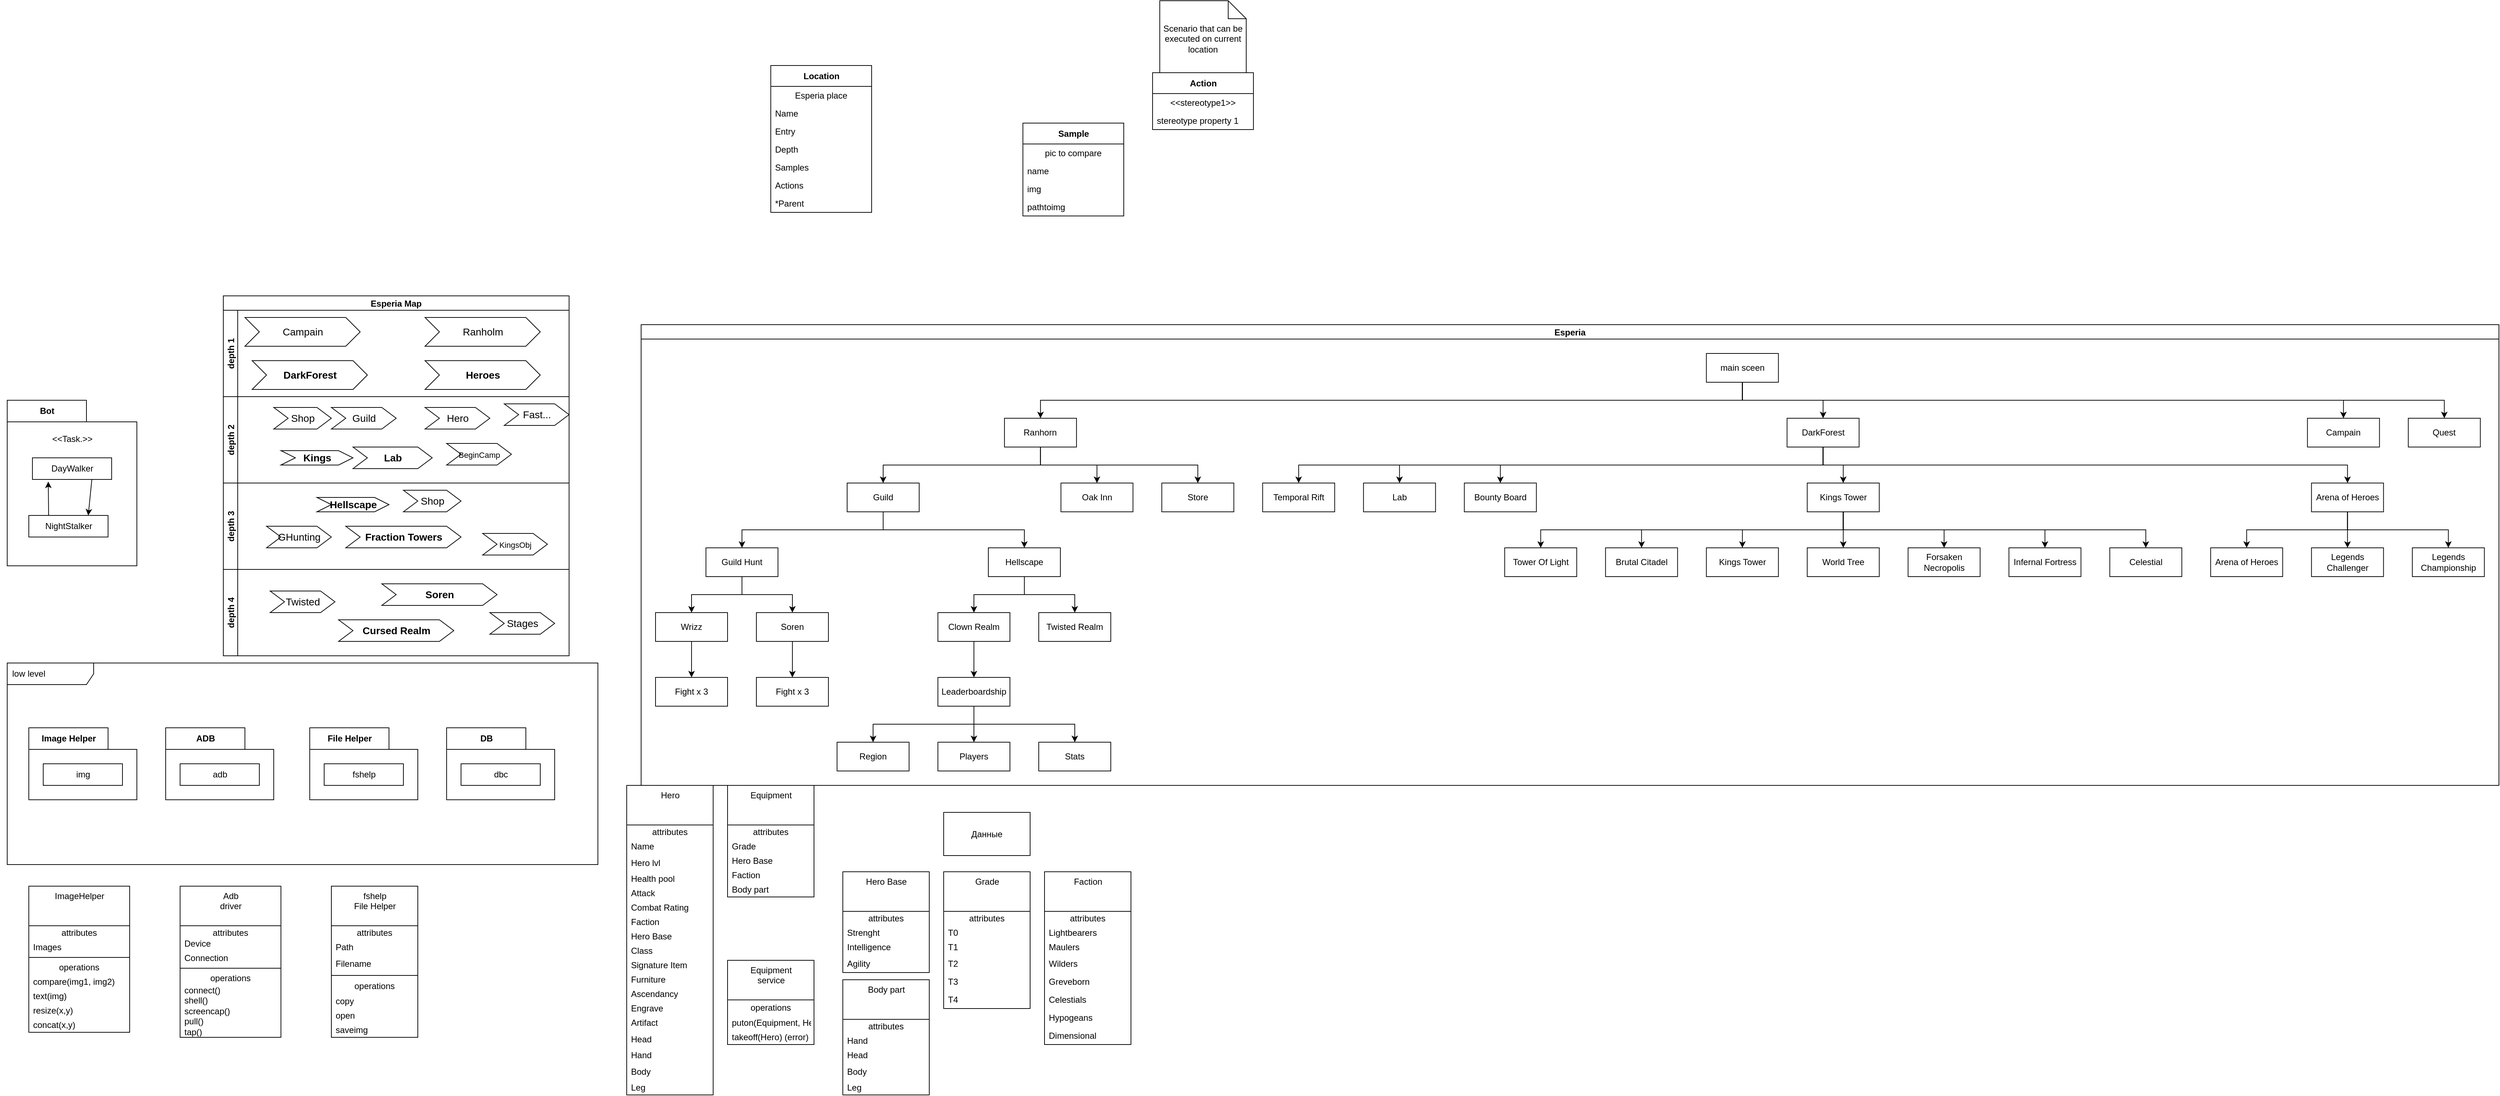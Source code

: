 <mxfile>
    <diagram id="A_OI09LelHX7HqbFtc8T" name="Page-1">
        <mxGraphModel dx="924" dy="1817" grid="1" gridSize="10" guides="1" tooltips="1" connect="1" arrows="1" fold="1" page="1" pageScale="1" pageWidth="850" pageHeight="1100" math="0" shadow="0">
            <root>
                <mxCell id="0"/>
                <mxCell id="1" parent="0"/>
                <mxCell id="19" value="Adb&lt;br&gt;driver" style="swimlane;fontStyle=0;align=center;verticalAlign=top;childLayout=stackLayout;horizontal=1;startSize=55;horizontalStack=0;resizeParent=1;resizeParentMax=0;resizeLast=0;collapsible=0;marginBottom=0;html=1;" parent="1" vertex="1">
                    <mxGeometry x="280" y="790" width="140" height="210" as="geometry"/>
                </mxCell>
                <mxCell id="20" value="attributes" style="text;html=1;strokeColor=none;fillColor=none;align=center;verticalAlign=middle;spacingLeft=4;spacingRight=4;overflow=hidden;rotatable=0;points=[[0,0.5],[1,0.5]];portConstraint=eastwest;" parent="19" vertex="1">
                    <mxGeometry y="55" width="140" height="15" as="geometry"/>
                </mxCell>
                <mxCell id="21" value="Device" style="text;html=1;strokeColor=none;fillColor=none;align=left;verticalAlign=middle;spacingLeft=4;spacingRight=4;overflow=hidden;rotatable=0;points=[[0,0.5],[1,0.5]];portConstraint=eastwest;" parent="19" vertex="1">
                    <mxGeometry y="70" width="140" height="20" as="geometry"/>
                </mxCell>
                <mxCell id="39" value="Connection" style="text;html=1;strokeColor=none;fillColor=none;align=left;verticalAlign=middle;spacingLeft=4;spacingRight=4;overflow=hidden;rotatable=0;points=[[0,0.5],[1,0.5]];portConstraint=eastwest;" parent="19" vertex="1">
                    <mxGeometry y="90" width="140" height="20" as="geometry"/>
                </mxCell>
                <mxCell id="24" value="" style="line;strokeWidth=1;fillColor=none;align=left;verticalAlign=middle;spacingTop=-1;spacingLeft=3;spacingRight=3;rotatable=0;labelPosition=right;points=[];portConstraint=eastwest;" parent="19" vertex="1">
                    <mxGeometry y="110" width="140" height="8" as="geometry"/>
                </mxCell>
                <mxCell id="25" value="operations" style="text;html=1;strokeColor=none;fillColor=none;align=center;verticalAlign=middle;spacingLeft=4;spacingRight=4;overflow=hidden;rotatable=0;points=[[0,0.5],[1,0.5]];portConstraint=eastwest;" parent="19" vertex="1">
                    <mxGeometry y="118" width="140" height="17" as="geometry"/>
                </mxCell>
                <mxCell id="26" value="connect()&lt;br&gt;shell()&lt;br&gt;screencap()&lt;br&gt;pull()&lt;br&gt;tap()" style="text;html=1;strokeColor=none;fillColor=none;align=left;verticalAlign=middle;spacingLeft=4;spacingRight=4;overflow=hidden;rotatable=0;points=[[0,0.5],[1,0.5]];portConstraint=eastwest;" parent="19" vertex="1">
                    <mxGeometry y="135" width="140" height="75" as="geometry"/>
                </mxCell>
                <mxCell id="28" value="ImageHelper" style="swimlane;fontStyle=0;align=center;verticalAlign=top;childLayout=stackLayout;horizontal=1;startSize=55;horizontalStack=0;resizeParent=1;resizeParentMax=0;resizeLast=0;collapsible=0;marginBottom=0;html=1;" parent="1" vertex="1">
                    <mxGeometry x="70" y="790" width="140" height="203" as="geometry"/>
                </mxCell>
                <mxCell id="29" value="attributes" style="text;html=1;strokeColor=none;fillColor=none;align=center;verticalAlign=middle;spacingLeft=4;spacingRight=4;overflow=hidden;rotatable=0;points=[[0,0.5],[1,0.5]];portConstraint=eastwest;" parent="28" vertex="1">
                    <mxGeometry y="55" width="140" height="20" as="geometry"/>
                </mxCell>
                <mxCell id="30" value="Images" style="text;html=1;strokeColor=none;fillColor=none;align=left;verticalAlign=middle;spacingLeft=4;spacingRight=4;overflow=hidden;rotatable=0;points=[[0,0.5],[1,0.5]];portConstraint=eastwest;" parent="28" vertex="1">
                    <mxGeometry y="75" width="140" height="20" as="geometry"/>
                </mxCell>
                <mxCell id="33" value="" style="line;strokeWidth=1;fillColor=none;align=left;verticalAlign=middle;spacingTop=-1;spacingLeft=3;spacingRight=3;rotatable=0;labelPosition=right;points=[];portConstraint=eastwest;" parent="28" vertex="1">
                    <mxGeometry y="95" width="140" height="8" as="geometry"/>
                </mxCell>
                <mxCell id="34" value="operations" style="text;html=1;strokeColor=none;fillColor=none;align=center;verticalAlign=middle;spacingLeft=4;spacingRight=4;overflow=hidden;rotatable=0;points=[[0,0.5],[1,0.5]];portConstraint=eastwest;" parent="28" vertex="1">
                    <mxGeometry y="103" width="140" height="20" as="geometry"/>
                </mxCell>
                <mxCell id="35" value="compare(img1, img2)" style="text;html=1;strokeColor=none;fillColor=none;align=left;verticalAlign=middle;spacingLeft=4;spacingRight=4;overflow=hidden;rotatable=0;points=[[0,0.5],[1,0.5]];portConstraint=eastwest;" parent="28" vertex="1">
                    <mxGeometry y="123" width="140" height="20" as="geometry"/>
                </mxCell>
                <mxCell id="36" value="text(img)" style="text;html=1;strokeColor=none;fillColor=none;align=left;verticalAlign=middle;spacingLeft=4;spacingRight=4;overflow=hidden;rotatable=0;points=[[0,0.5],[1,0.5]];portConstraint=eastwest;" parent="28" vertex="1">
                    <mxGeometry y="143" width="140" height="20" as="geometry"/>
                </mxCell>
                <mxCell id="37" value="resize(x,y)" style="text;html=1;strokeColor=none;fillColor=none;align=left;verticalAlign=middle;spacingLeft=4;spacingRight=4;overflow=hidden;rotatable=0;points=[[0,0.5],[1,0.5]];portConstraint=eastwest;" parent="28" vertex="1">
                    <mxGeometry y="163" width="140" height="20" as="geometry"/>
                </mxCell>
                <mxCell id="38" value="concat(x,y)" style="text;html=1;strokeColor=none;fillColor=none;align=left;verticalAlign=middle;spacingLeft=4;spacingRight=4;overflow=hidden;rotatable=0;points=[[0,0.5],[1,0.5]];portConstraint=eastwest;" parent="28" vertex="1">
                    <mxGeometry y="183" width="140" height="20" as="geometry"/>
                </mxCell>
                <mxCell id="41" value="fshelp&lt;br&gt;File Helper" style="swimlane;fontStyle=0;align=center;verticalAlign=top;childLayout=stackLayout;horizontal=1;startSize=55;horizontalStack=0;resizeParent=1;resizeParentMax=0;resizeLast=0;collapsible=0;marginBottom=0;html=1;" parent="1" vertex="1">
                    <mxGeometry x="490" y="790" width="120" height="210" as="geometry"/>
                </mxCell>
                <mxCell id="42" value="attributes" style="text;html=1;strokeColor=none;fillColor=none;align=center;verticalAlign=middle;spacingLeft=4;spacingRight=4;overflow=hidden;rotatable=0;points=[[0,0.5],[1,0.5]];portConstraint=eastwest;" parent="41" vertex="1">
                    <mxGeometry y="55" width="120" height="20" as="geometry"/>
                </mxCell>
                <mxCell id="43" value="Path" style="text;html=1;strokeColor=none;fillColor=none;align=left;verticalAlign=middle;spacingLeft=4;spacingRight=4;overflow=hidden;rotatable=0;points=[[0,0.5],[1,0.5]];portConstraint=eastwest;" parent="41" vertex="1">
                    <mxGeometry y="75" width="120" height="20" as="geometry"/>
                </mxCell>
                <mxCell id="52" value="Filename" style="text;html=1;strokeColor=none;fillColor=none;align=left;verticalAlign=middle;spacingLeft=4;spacingRight=4;overflow=hidden;rotatable=0;points=[[0,0.5],[1,0.5]];portConstraint=eastwest;" parent="41" vertex="1">
                    <mxGeometry y="95" width="120" height="25" as="geometry"/>
                </mxCell>
                <mxCell id="46" value="" style="line;strokeWidth=1;fillColor=none;align=left;verticalAlign=middle;spacingTop=-1;spacingLeft=3;spacingRight=3;rotatable=0;labelPosition=right;points=[];portConstraint=eastwest;" parent="41" vertex="1">
                    <mxGeometry y="120" width="120" height="8" as="geometry"/>
                </mxCell>
                <mxCell id="47" value="operations" style="text;html=1;strokeColor=none;fillColor=none;align=center;verticalAlign=middle;spacingLeft=4;spacingRight=4;overflow=hidden;rotatable=0;points=[[0,0.5],[1,0.5]];portConstraint=eastwest;" parent="41" vertex="1">
                    <mxGeometry y="128" width="120" height="22" as="geometry"/>
                </mxCell>
                <mxCell id="48" value="copy" style="text;html=1;strokeColor=none;fillColor=none;align=left;verticalAlign=middle;spacingLeft=4;spacingRight=4;overflow=hidden;rotatable=0;points=[[0,0.5],[1,0.5]];portConstraint=eastwest;" parent="41" vertex="1">
                    <mxGeometry y="150" width="120" height="20" as="geometry"/>
                </mxCell>
                <mxCell id="49" value="open" style="text;html=1;strokeColor=none;fillColor=none;align=left;verticalAlign=middle;spacingLeft=4;spacingRight=4;overflow=hidden;rotatable=0;points=[[0,0.5],[1,0.5]];portConstraint=eastwest;" parent="41" vertex="1">
                    <mxGeometry y="170" width="120" height="20" as="geometry"/>
                </mxCell>
                <mxCell id="51" value="saveimg" style="text;html=1;strokeColor=none;fillColor=none;align=left;verticalAlign=middle;spacingLeft=4;spacingRight=4;overflow=hidden;rotatable=0;points=[[0,0.5],[1,0.5]];portConstraint=eastwest;" parent="41" vertex="1">
                    <mxGeometry y="190" width="120" height="20" as="geometry"/>
                </mxCell>
                <mxCell id="76" value="" style="group" parent="1" vertex="1" connectable="0">
                    <mxGeometry x="40" y="480" width="820" height="280" as="geometry"/>
                </mxCell>
                <mxCell id="71" value="low level" style="shape=umlFrame;whiteSpace=wrap;html=1;width=120;height=30;boundedLbl=1;verticalAlign=middle;align=left;spacingLeft=5;" parent="76" vertex="1">
                    <mxGeometry width="820" height="280" as="geometry"/>
                </mxCell>
                <mxCell id="57" value="Image Helper" style="shape=folder;fontStyle=1;tabWidth=110;tabHeight=30;tabPosition=left;html=1;boundedLbl=1;labelInHeader=1;container=1;collapsible=0;recursiveResize=0;" parent="76" vertex="1">
                    <mxGeometry x="30" y="90" width="150" height="100" as="geometry"/>
                </mxCell>
                <mxCell id="58" value="img" style="html=1;" parent="57" vertex="1">
                    <mxGeometry width="110" height="30" relative="1" as="geometry">
                        <mxPoint x="20" y="50" as="offset"/>
                    </mxGeometry>
                </mxCell>
                <mxCell id="62" value="File Helper" style="shape=folder;fontStyle=1;tabWidth=110;tabHeight=30;tabPosition=left;html=1;boundedLbl=1;labelInHeader=1;container=1;collapsible=0;recursiveResize=0;" parent="76" vertex="1">
                    <mxGeometry x="420" y="90" width="150" height="100" as="geometry"/>
                </mxCell>
                <mxCell id="63" value="fshelp" style="html=1;" parent="62" vertex="1">
                    <mxGeometry width="110" height="30" relative="1" as="geometry">
                        <mxPoint x="20" y="50" as="offset"/>
                    </mxGeometry>
                </mxCell>
                <mxCell id="65" value="ADB" style="shape=folder;fontStyle=1;tabWidth=110;tabHeight=30;tabPosition=left;html=1;boundedLbl=1;labelInHeader=1;container=1;collapsible=0;recursiveResize=0;" parent="76" vertex="1">
                    <mxGeometry x="220" y="90" width="150" height="100" as="geometry"/>
                </mxCell>
                <mxCell id="66" value="adb" style="html=1;" parent="65" vertex="1">
                    <mxGeometry width="110" height="30" relative="1" as="geometry">
                        <mxPoint x="20" y="50" as="offset"/>
                    </mxGeometry>
                </mxCell>
                <mxCell id="69" value="DB" style="shape=folder;fontStyle=1;tabWidth=110;tabHeight=30;tabPosition=left;html=1;boundedLbl=1;labelInHeader=1;container=1;collapsible=0;recursiveResize=0;" parent="76" vertex="1">
                    <mxGeometry x="610" y="90" width="150" height="100" as="geometry"/>
                </mxCell>
                <mxCell id="70" value="dbc" style="html=1;" parent="69" vertex="1">
                    <mxGeometry width="110" height="30" relative="1" as="geometry">
                        <mxPoint x="20" y="50" as="offset"/>
                    </mxGeometry>
                </mxCell>
                <mxCell id="200" value="Bot" style="shape=folder;fontStyle=1;tabWidth=110;tabHeight=30;tabPosition=left;html=1;boundedLbl=1;labelInHeader=1;container=1;collapsible=0;recursiveResize=0;" parent="1" vertex="1">
                    <mxGeometry x="40" y="115" width="180" height="230" as="geometry"/>
                </mxCell>
                <mxCell id="240" style="edgeStyle=none;html=1;exitX=0.75;exitY=1;exitDx=0;exitDy=0;entryX=0.75;entryY=0;entryDx=0;entryDy=0;" parent="200" source="201" target="203" edge="1">
                    <mxGeometry relative="1" as="geometry"/>
                </mxCell>
                <mxCell id="201" value="DayWalker" style="html=1;" parent="200" vertex="1">
                    <mxGeometry width="110" height="30" relative="1" as="geometry">
                        <mxPoint x="35" y="80" as="offset"/>
                    </mxGeometry>
                </mxCell>
                <mxCell id="239" style="edgeStyle=none;html=1;exitX=0.25;exitY=0;exitDx=0;exitDy=0;entryX=0.2;entryY=1.1;entryDx=0;entryDy=0;entryPerimeter=0;" parent="200" source="203" target="201" edge="1">
                    <mxGeometry relative="1" as="geometry"/>
                </mxCell>
                <mxCell id="203" value="NightStalker" style="html=1;" parent="200" vertex="1">
                    <mxGeometry width="110" height="30" relative="1" as="geometry">
                        <mxPoint x="30" y="160" as="offset"/>
                    </mxGeometry>
                </mxCell>
                <mxCell id="237" value="&amp;lt;&amp;lt;Task.&amp;gt;&amp;gt;" style="text;html=1;align=center;" parent="200" vertex="1">
                    <mxGeometry x="-10" y="40" width="200" height="25" as="geometry"/>
                </mxCell>
                <object label="Esperia Map" id="241">
                    <mxCell style="swimlane;childLayout=stackLayout;resizeParent=1;resizeParentMax=0;horizontal=1;startSize=20;horizontalStack=0;" parent="1" vertex="1">
                        <mxGeometry x="340" y="-30" width="480" height="500" as="geometry"/>
                    </mxCell>
                </object>
                <object label="depth 1" placeholders="1" id="242">
                    <mxCell style="swimlane;startSize=20;horizontal=0;" parent="241" vertex="1">
                        <mxGeometry y="20" width="480" height="120" as="geometry"/>
                    </mxCell>
                </object>
                <mxCell id="250" value="&lt;font color=&quot;#000000&quot;&gt;Campain&lt;/font&gt;" style="html=1;shape=mxgraph.infographic.ribbonSimple;notch1=20;notch2=20;align=center;verticalAlign=middle;fontSize=14;fontStyle=0;fillColor=#FFFFFF;" parent="242" vertex="1">
                    <mxGeometry x="30" y="10" width="160" height="40" as="geometry"/>
                </mxCell>
                <mxCell id="251" value="&lt;font color=&quot;#000000&quot;&gt;Ranholm&lt;/font&gt;" style="html=1;shape=mxgraph.infographic.ribbonSimple;notch1=20;notch2=20;align=center;verticalAlign=middle;fontSize=14;fontStyle=0;fillColor=#FFFFFF;" parent="242" vertex="1">
                    <mxGeometry x="280" y="10" width="160" height="40" as="geometry"/>
                </mxCell>
                <mxCell id="255" value="&lt;font color=&quot;#000000&quot;&gt;DarkForest&lt;/font&gt;" style="html=1;shape=mxgraph.infographic.ribbonSimple;notch1=20;notch2=20;align=center;verticalAlign=middle;fontSize=14;fontStyle=1;fillColor=#FFFFFF;" parent="242" vertex="1">
                    <mxGeometry x="40" y="70" width="160" height="40" as="geometry"/>
                </mxCell>
                <mxCell id="256" value="&lt;font color=&quot;#000000&quot;&gt;Heroes&lt;/font&gt;" style="html=1;shape=mxgraph.infographic.ribbonSimple;notch1=20;notch2=20;align=center;verticalAlign=middle;fontSize=14;fontStyle=1;fillColor=#FFFFFF;" parent="242" vertex="1">
                    <mxGeometry x="280" y="70" width="160" height="40" as="geometry"/>
                </mxCell>
                <mxCell id="245" value="depth 2" style="swimlane;startSize=20;horizontal=0;" parent="241" vertex="1">
                    <mxGeometry y="140" width="480" height="120" as="geometry"/>
                </mxCell>
                <mxCell id="257" value="&lt;font color=&quot;#000000&quot;&gt;Shop&lt;/font&gt;" style="html=1;shape=mxgraph.infographic.ribbonSimple;notch1=20;notch2=20;align=center;verticalAlign=middle;fontSize=14;fontStyle=0;fillColor=#FFFFFF;" parent="245" vertex="1">
                    <mxGeometry x="70" y="15" width="80" height="30" as="geometry"/>
                </mxCell>
                <mxCell id="258" value="&lt;font color=&quot;#000000&quot;&gt;Kings&lt;/font&gt;" style="html=1;shape=mxgraph.infographic.ribbonSimple;notch1=20;notch2=20;align=center;verticalAlign=middle;fontSize=14;fontStyle=1;fillColor=#FFFFFF;" parent="245" vertex="1">
                    <mxGeometry x="80" y="75" width="100" height="20" as="geometry"/>
                </mxCell>
                <mxCell id="259" value="&lt;font color=&quot;#000000&quot;&gt;Lab&lt;/font&gt;" style="html=1;shape=mxgraph.infographic.ribbonSimple;notch1=20;notch2=20;align=center;verticalAlign=middle;fontSize=14;fontStyle=1;fillColor=#FFFFFF;" parent="245" vertex="1">
                    <mxGeometry x="180" y="70" width="110" height="30" as="geometry"/>
                </mxCell>
                <mxCell id="260" value="&lt;font color=&quot;#000000&quot;&gt;Guild&lt;/font&gt;" style="html=1;shape=mxgraph.infographic.ribbonSimple;notch1=20;notch2=20;align=center;verticalAlign=middle;fontSize=14;fontStyle=0;fillColor=#FFFFFF;" parent="245" vertex="1">
                    <mxGeometry x="150" y="15" width="90" height="30" as="geometry"/>
                </mxCell>
                <mxCell id="261" value="&lt;font color=&quot;#000000&quot;&gt;Hero&lt;/font&gt;" style="html=1;shape=mxgraph.infographic.ribbonSimple;notch1=20;notch2=20;align=center;verticalAlign=middle;fontSize=14;fontStyle=0;fillColor=#FFFFFF;" parent="245" vertex="1">
                    <mxGeometry x="280" y="15" width="90" height="30" as="geometry"/>
                </mxCell>
                <mxCell id="262" value="&lt;font color=&quot;#000000&quot; style=&quot;line-height: 0.9 ; font-size: 11px&quot;&gt;BeginCamp&lt;/font&gt;" style="html=1;shape=mxgraph.infographic.ribbonSimple;notch1=20;notch2=20;align=center;verticalAlign=middle;fontSize=14;fontStyle=0;fillColor=#FFFFFF;" parent="245" vertex="1">
                    <mxGeometry x="310" y="65" width="90" height="30" as="geometry"/>
                </mxCell>
                <mxCell id="263" value="&lt;font color=&quot;#000000&quot;&gt;Fast...&lt;/font&gt;" style="html=1;shape=mxgraph.infographic.ribbonSimple;notch1=20;notch2=20;align=center;verticalAlign=middle;fontSize=14;fontStyle=0;fillColor=#FFFFFF;" parent="245" vertex="1">
                    <mxGeometry x="390" y="10" width="90" height="30" as="geometry"/>
                </mxCell>
                <mxCell id="243" value="depth 3" style="swimlane;startSize=20;horizontal=0;" parent="241" vertex="1">
                    <mxGeometry y="260" width="480" height="120" as="geometry"/>
                </mxCell>
                <mxCell id="264" value="&lt;font color=&quot;#000000&quot;&gt;Shop&lt;/font&gt;" style="html=1;shape=mxgraph.infographic.ribbonSimple;notch1=20;notch2=20;align=center;verticalAlign=middle;fontSize=14;fontStyle=0;fillColor=#FFFFFF;" parent="243" vertex="1">
                    <mxGeometry x="250" y="10" width="80" height="30" as="geometry"/>
                </mxCell>
                <mxCell id="265" value="&lt;font color=&quot;#000000&quot;&gt;Hellscape&lt;/font&gt;" style="html=1;shape=mxgraph.infographic.ribbonSimple;notch1=20;notch2=20;align=center;verticalAlign=middle;fontSize=14;fontStyle=1;fillColor=#FFFFFF;" parent="243" vertex="1">
                    <mxGeometry x="130" y="20" width="100" height="20" as="geometry"/>
                </mxCell>
                <mxCell id="266" value="&lt;font color=&quot;#000000&quot;&gt;Fraction Towers&lt;/font&gt;" style="html=1;shape=mxgraph.infographic.ribbonSimple;notch1=20;notch2=20;align=center;verticalAlign=middle;fontSize=14;fontStyle=1;fillColor=#FFFFFF;" parent="243" vertex="1">
                    <mxGeometry x="170" y="60" width="160" height="30" as="geometry"/>
                </mxCell>
                <mxCell id="268" value="&lt;font color=&quot;#000000&quot;&gt;GHunting&lt;/font&gt;" style="html=1;shape=mxgraph.infographic.ribbonSimple;notch1=20;notch2=20;align=center;verticalAlign=middle;fontSize=14;fontStyle=0;fillColor=#FFFFFF;" parent="243" vertex="1">
                    <mxGeometry x="60" y="60" width="90" height="30" as="geometry"/>
                </mxCell>
                <mxCell id="269" value="&lt;font color=&quot;#000000&quot; style=&quot;line-height: 0.9 ; font-size: 11px&quot;&gt;KingsObj&lt;/font&gt;" style="html=1;shape=mxgraph.infographic.ribbonSimple;notch1=20;notch2=20;align=center;verticalAlign=middle;fontSize=14;fontStyle=0;fillColor=#FFFFFF;" parent="243" vertex="1">
                    <mxGeometry x="360" y="70" width="90" height="30" as="geometry"/>
                </mxCell>
                <mxCell id="244" value="depth 4" style="swimlane;startSize=20;horizontal=0;" parent="241" vertex="1">
                    <mxGeometry y="380" width="480" height="120" as="geometry"/>
                </mxCell>
                <mxCell id="267" value="&lt;font color=&quot;#000000&quot;&gt;Twisted&lt;/font&gt;" style="html=1;shape=mxgraph.infographic.ribbonSimple;notch1=20;notch2=20;align=center;verticalAlign=middle;fontSize=14;fontStyle=0;fillColor=#FFFFFF;" parent="244" vertex="1">
                    <mxGeometry x="65" y="30" width="90" height="30" as="geometry"/>
                </mxCell>
                <mxCell id="270" value="&lt;font color=&quot;#000000&quot;&gt;Cursed Realm&lt;/font&gt;" style="html=1;shape=mxgraph.infographic.ribbonSimple;notch1=20;notch2=20;align=center;verticalAlign=middle;fontSize=14;fontStyle=1;fillColor=#FFFFFF;" parent="244" vertex="1">
                    <mxGeometry x="160" y="70" width="160" height="30" as="geometry"/>
                </mxCell>
                <mxCell id="271" value="&lt;font color=&quot;#000000&quot;&gt;Soren&lt;/font&gt;" style="html=1;shape=mxgraph.infographic.ribbonSimple;notch1=20;notch2=20;align=center;verticalAlign=middle;fontSize=14;fontStyle=1;fillColor=#FFFFFF;" parent="244" vertex="1">
                    <mxGeometry x="220" y="20" width="160" height="30" as="geometry"/>
                </mxCell>
                <mxCell id="272" value="&lt;font color=&quot;#000000&quot;&gt;Stages&lt;/font&gt;" style="html=1;shape=mxgraph.infographic.ribbonSimple;notch1=20;notch2=20;align=center;verticalAlign=middle;fontSize=14;fontStyle=0;fillColor=#FFFFFF;" parent="244" vertex="1">
                    <mxGeometry x="370" y="60" width="90" height="30" as="geometry"/>
                </mxCell>
                <mxCell id="273" value="Esperia" style="swimlane;startSize=20;horizontal=1;childLayout=treeLayout;horizontalTree=0;resizable=0;containerType=tree;" parent="1" vertex="1">
                    <mxGeometry x="920" y="10" width="2579" height="640" as="geometry"/>
                </mxCell>
                <mxCell id="274" value="main sceen" style="whiteSpace=wrap;html=1;" parent="273" vertex="1">
                    <mxGeometry x="1478.8" y="40" width="100" height="40" as="geometry"/>
                </mxCell>
                <mxCell id="275" value="Ranhorn" style="whiteSpace=wrap;html=1;" parent="273" vertex="1">
                    <mxGeometry x="504.4" y="130" width="100" height="40" as="geometry"/>
                </mxCell>
                <mxCell id="276" value="" style="edgeStyle=elbowEdgeStyle;elbow=vertical;html=1;rounded=0;" parent="273" source="274" target="275" edge="1">
                    <mxGeometry relative="1" as="geometry"/>
                </mxCell>
                <mxCell id="277" value="DarkForest" style="whiteSpace=wrap;html=1;" parent="273" vertex="1">
                    <mxGeometry x="1590.8" y="130" width="100" height="40" as="geometry"/>
                </mxCell>
                <mxCell id="278" value="" style="edgeStyle=elbowEdgeStyle;elbow=vertical;html=1;rounded=0;" parent="273" source="274" target="277" edge="1">
                    <mxGeometry relative="1" as="geometry"/>
                </mxCell>
                <mxCell id="279" value="" style="edgeStyle=elbowEdgeStyle;elbow=vertical;html=1;rounded=0;" parent="273" source="275" target="280" edge="1">
                    <mxGeometry relative="1" as="geometry">
                        <mxPoint x="-16432.1" y="-320" as="sourcePoint"/>
                    </mxGeometry>
                </mxCell>
                <mxCell id="280" value="Guild" style="whiteSpace=wrap;html=1;" parent="273" vertex="1">
                    <mxGeometry x="286" y="220" width="100" height="40" as="geometry"/>
                </mxCell>
                <mxCell id="297" value="" style="edgeStyle=elbowEdgeStyle;elbow=vertical;html=1;rounded=0;" parent="273" source="274" target="298" edge="1">
                    <mxGeometry relative="1" as="geometry">
                        <mxPoint x="-16432.1" y="-320" as="sourcePoint"/>
                    </mxGeometry>
                </mxCell>
                <mxCell id="298" value="Campain" style="whiteSpace=wrap;html=1;" parent="273" vertex="1">
                    <mxGeometry x="2313.2" y="130" width="100" height="40" as="geometry"/>
                </mxCell>
                <mxCell id="299" value="" style="edgeStyle=elbowEdgeStyle;elbow=vertical;html=1;rounded=0;" parent="273" source="275" target="300" edge="1">
                    <mxGeometry relative="1" as="geometry">
                        <mxPoint x="-16432.1" y="-230" as="sourcePoint"/>
                    </mxGeometry>
                </mxCell>
                <mxCell id="300" value="Oak Inn" style="whiteSpace=wrap;html=1;" parent="273" vertex="1">
                    <mxGeometry x="582.8" y="220" width="100" height="40" as="geometry"/>
                </mxCell>
                <mxCell id="303" value="" style="edgeStyle=elbowEdgeStyle;elbow=vertical;html=1;rounded=0;" parent="273" source="277" target="304" edge="1">
                    <mxGeometry relative="1" as="geometry">
                        <mxPoint x="-15968.1" y="-590" as="sourcePoint"/>
                    </mxGeometry>
                </mxCell>
                <mxCell id="304" value="Temporal Rift&lt;br&gt;" style="whiteSpace=wrap;html=1;" parent="273" vertex="1">
                    <mxGeometry x="862.8" y="220" width="100" height="40" as="geometry"/>
                </mxCell>
                <mxCell id="305" value="" style="edgeStyle=elbowEdgeStyle;elbow=vertical;html=1;rounded=0;" parent="273" source="277" target="306" edge="1">
                    <mxGeometry relative="1" as="geometry">
                        <mxPoint x="-15898.1" y="-500" as="sourcePoint"/>
                    </mxGeometry>
                </mxCell>
                <mxCell id="306" value="Lab" style="whiteSpace=wrap;html=1;" parent="273" vertex="1">
                    <mxGeometry x="1002.8" y="220" width="100" height="40" as="geometry"/>
                </mxCell>
                <mxCell id="307" value="" style="edgeStyle=elbowEdgeStyle;elbow=vertical;html=1;rounded=0;" parent="273" source="277" target="308" edge="1">
                    <mxGeometry relative="1" as="geometry">
                        <mxPoint x="-15439.1" y="-470" as="sourcePoint"/>
                    </mxGeometry>
                </mxCell>
                <mxCell id="308" value="Bounty Board" style="whiteSpace=wrap;html=1;" parent="273" vertex="1">
                    <mxGeometry x="1142.8" y="220" width="100" height="40" as="geometry"/>
                </mxCell>
                <mxCell id="309" value="" style="edgeStyle=elbowEdgeStyle;elbow=vertical;html=1;rounded=0;" parent="273" source="277" target="310" edge="1">
                    <mxGeometry relative="1" as="geometry">
                        <mxPoint x="-14956.1" y="-470" as="sourcePoint"/>
                    </mxGeometry>
                </mxCell>
                <mxCell id="310" value="Kings Tower" style="whiteSpace=wrap;html=1;" parent="273" vertex="1">
                    <mxGeometry x="1618.8" y="220" width="100" height="40" as="geometry"/>
                </mxCell>
                <mxCell id="311" value="" style="edgeStyle=elbowEdgeStyle;elbow=vertical;html=1;rounded=0;" parent="273" source="280" target="312" edge="1">
                    <mxGeometry relative="1" as="geometry">
                        <mxPoint x="-15439.1" y="-470" as="sourcePoint"/>
                    </mxGeometry>
                </mxCell>
                <mxCell id="312" value="Guild Hunt" style="whiteSpace=wrap;html=1;" parent="273" vertex="1">
                    <mxGeometry x="90" y="310" width="100" height="40" as="geometry"/>
                </mxCell>
                <mxCell id="313" value="" style="edgeStyle=elbowEdgeStyle;elbow=vertical;html=1;rounded=0;" parent="273" source="280" target="314" edge="1">
                    <mxGeometry relative="1" as="geometry">
                        <mxPoint x="-15579.1" y="-380" as="sourcePoint"/>
                    </mxGeometry>
                </mxCell>
                <mxCell id="314" value="Hellscape" style="whiteSpace=wrap;html=1;" parent="273" vertex="1">
                    <mxGeometry x="482" y="310" width="100" height="40" as="geometry"/>
                </mxCell>
                <mxCell id="315" value="" style="edgeStyle=elbowEdgeStyle;elbow=vertical;html=1;rounded=0;" parent="273" source="275" target="316" edge="1">
                    <mxGeometry relative="1" as="geometry">
                        <mxPoint x="-14389.1" y="-560" as="sourcePoint"/>
                    </mxGeometry>
                </mxCell>
                <mxCell id="316" value="Store" style="whiteSpace=wrap;html=1;" parent="273" vertex="1">
                    <mxGeometry x="722.8" y="220" width="100" height="40" as="geometry"/>
                </mxCell>
                <mxCell id="317" value="" style="edgeStyle=elbowEdgeStyle;elbow=vertical;html=1;rounded=0;" parent="273" source="314" target="318" edge="1">
                    <mxGeometry relative="1" as="geometry">
                        <mxPoint x="-14319.1" y="-380" as="sourcePoint"/>
                    </mxGeometry>
                </mxCell>
                <mxCell id="318" value="Clown Realm" style="whiteSpace=wrap;html=1;" parent="273" vertex="1">
                    <mxGeometry x="412" y="400" width="100" height="40" as="geometry"/>
                </mxCell>
                <mxCell id="319" value="" style="edgeStyle=elbowEdgeStyle;elbow=vertical;html=1;rounded=0;" parent="273" source="314" target="320" edge="1">
                    <mxGeometry relative="1" as="geometry">
                        <mxPoint x="-14249.1" y="-290" as="sourcePoint"/>
                    </mxGeometry>
                </mxCell>
                <mxCell id="320" value="Twisted Realm" style="whiteSpace=wrap;html=1;" parent="273" vertex="1">
                    <mxGeometry x="552" y="400" width="100" height="40" as="geometry"/>
                </mxCell>
                <mxCell id="321" value="" style="edgeStyle=elbowEdgeStyle;elbow=vertical;html=1;rounded=0;" parent="273" source="312" target="322" edge="1">
                    <mxGeometry relative="1" as="geometry">
                        <mxPoint x="-13640.1" y="-380" as="sourcePoint"/>
                    </mxGeometry>
                </mxCell>
                <mxCell id="322" value="Wrizz" style="whiteSpace=wrap;html=1;" parent="273" vertex="1">
                    <mxGeometry x="20" y="400" width="100" height="40" as="geometry"/>
                </mxCell>
                <mxCell id="323" value="" style="edgeStyle=elbowEdgeStyle;elbow=vertical;html=1;rounded=0;" parent="273" source="312" target="324" edge="1">
                    <mxGeometry relative="1" as="geometry">
                        <mxPoint x="-13749.3" y="-290" as="sourcePoint"/>
                    </mxGeometry>
                </mxCell>
                <mxCell id="324" value="Soren" style="whiteSpace=wrap;html=1;" parent="273" vertex="1">
                    <mxGeometry x="160" y="400" width="100" height="40" as="geometry"/>
                </mxCell>
                <mxCell id="325" value="" style="edgeStyle=elbowEdgeStyle;elbow=vertical;html=1;rounded=0;" parent="273" source="310" target="326" edge="1">
                    <mxGeometry relative="1" as="geometry">
                        <mxPoint x="-12090.3" y="-470" as="sourcePoint"/>
                    </mxGeometry>
                </mxCell>
                <mxCell id="326" value="Tower Of Light" style="whiteSpace=wrap;html=1;" parent="273" vertex="1">
                    <mxGeometry x="1198.8" y="310" width="100" height="40" as="geometry"/>
                </mxCell>
                <mxCell id="327" value="" style="edgeStyle=elbowEdgeStyle;elbow=vertical;html=1;rounded=0;" parent="273" source="310" target="328" edge="1">
                    <mxGeometry relative="1" as="geometry">
                        <mxPoint x="-11880.3" y="-380" as="sourcePoint"/>
                    </mxGeometry>
                </mxCell>
                <mxCell id="328" value="Brutal Citadel" style="whiteSpace=wrap;html=1;" parent="273" vertex="1">
                    <mxGeometry x="1338.8" y="310" width="100" height="40" as="geometry"/>
                </mxCell>
                <mxCell id="329" value="" style="edgeStyle=elbowEdgeStyle;elbow=vertical;html=1;rounded=0;" parent="273" source="310" target="330" edge="1">
                    <mxGeometry relative="1" as="geometry">
                        <mxPoint x="-10991.3" y="-380" as="sourcePoint"/>
                    </mxGeometry>
                </mxCell>
                <mxCell id="330" value="Kings Tower" style="whiteSpace=wrap;html=1;" parent="273" vertex="1">
                    <mxGeometry x="1478.8" y="310" width="100" height="40" as="geometry"/>
                </mxCell>
                <mxCell id="331" value="" style="edgeStyle=elbowEdgeStyle;elbow=vertical;html=1;rounded=0;" parent="273" source="310" target="332" edge="1">
                    <mxGeometry relative="1" as="geometry">
                        <mxPoint x="-10077.1" y="-380" as="sourcePoint"/>
                    </mxGeometry>
                </mxCell>
                <mxCell id="332" value="World Tree" style="whiteSpace=wrap;html=1;" parent="273" vertex="1">
                    <mxGeometry x="1618.8" y="310" width="100" height="40" as="geometry"/>
                </mxCell>
                <mxCell id="333" value="" style="edgeStyle=elbowEdgeStyle;elbow=vertical;html=1;rounded=0;" parent="273" source="310" target="334" edge="1">
                    <mxGeometry relative="1" as="geometry">
                        <mxPoint x="-9137.7" y="-380" as="sourcePoint"/>
                    </mxGeometry>
                </mxCell>
                <mxCell id="334" value="Forsaken Necropolis" style="whiteSpace=wrap;html=1;" parent="273" vertex="1">
                    <mxGeometry x="1758.8" y="310" width="100" height="40" as="geometry"/>
                </mxCell>
                <mxCell id="335" value="" style="edgeStyle=elbowEdgeStyle;elbow=vertical;html=1;rounded=0;" parent="273" source="318" target="336" edge="1">
                    <mxGeometry relative="1" as="geometry">
                        <mxPoint x="-9078.1" y="350" as="sourcePoint"/>
                    </mxGeometry>
                </mxCell>
                <mxCell id="336" value="Leaderboardship" style="whiteSpace=wrap;html=1;" parent="273" vertex="1">
                    <mxGeometry x="412" y="490" width="100" height="40" as="geometry"/>
                </mxCell>
                <mxCell id="337" value="" style="edgeStyle=elbowEdgeStyle;elbow=vertical;html=1;rounded=0;" parent="273" source="322" target="338" edge="1">
                    <mxGeometry relative="1" as="geometry">
                        <mxPoint x="-9358.1" y="350" as="sourcePoint"/>
                    </mxGeometry>
                </mxCell>
                <mxCell id="338" value="Fight x 3" style="whiteSpace=wrap;html=1;" parent="273" vertex="1">
                    <mxGeometry x="20" y="490" width="100" height="40" as="geometry"/>
                </mxCell>
                <mxCell id="339" value="" style="edgeStyle=elbowEdgeStyle;elbow=vertical;html=1;rounded=0;" parent="273" source="324" target="340" edge="1">
                    <mxGeometry relative="1" as="geometry">
                        <mxPoint x="-9358.1" y="350" as="sourcePoint"/>
                    </mxGeometry>
                </mxCell>
                <mxCell id="340" value="Fight x 3" style="whiteSpace=wrap;html=1;" parent="273" vertex="1">
                    <mxGeometry x="160" y="490" width="100" height="40" as="geometry"/>
                </mxCell>
                <mxCell id="341" value="" style="edgeStyle=elbowEdgeStyle;elbow=vertical;html=1;rounded=0;" parent="273" source="336" target="342" edge="1">
                    <mxGeometry relative="1" as="geometry">
                        <mxPoint x="-9148.1" y="440" as="sourcePoint"/>
                    </mxGeometry>
                </mxCell>
                <mxCell id="342" value="Region" style="whiteSpace=wrap;html=1;" parent="273" vertex="1">
                    <mxGeometry x="272" y="580" width="100" height="40" as="geometry"/>
                </mxCell>
                <mxCell id="343" value="" style="edgeStyle=elbowEdgeStyle;elbow=vertical;html=1;rounded=0;" parent="273" source="336" target="344" edge="1">
                    <mxGeometry relative="1" as="geometry">
                        <mxPoint x="-9148.1" y="530.0" as="sourcePoint"/>
                    </mxGeometry>
                </mxCell>
                <mxCell id="344" value="Players" style="whiteSpace=wrap;html=1;" parent="273" vertex="1">
                    <mxGeometry x="412" y="580" width="100" height="40" as="geometry"/>
                </mxCell>
                <mxCell id="345" value="" style="edgeStyle=elbowEdgeStyle;elbow=vertical;html=1;rounded=0;" parent="273" source="336" target="346" edge="1">
                    <mxGeometry relative="1" as="geometry">
                        <mxPoint x="-8158.3" y="530.0" as="sourcePoint"/>
                    </mxGeometry>
                </mxCell>
                <mxCell id="346" value="Stats" style="whiteSpace=wrap;html=1;" parent="273" vertex="1">
                    <mxGeometry x="552" y="580" width="100" height="40" as="geometry"/>
                </mxCell>
                <mxCell id="347" value="" style="edgeStyle=elbowEdgeStyle;elbow=vertical;html=1;rounded=0;" parent="273" source="310" target="348" edge="1">
                    <mxGeometry relative="1" as="geometry">
                        <mxPoint x="-6028.9" y="260" as="sourcePoint"/>
                    </mxGeometry>
                </mxCell>
                <mxCell id="348" value="Infernal Fortress" style="whiteSpace=wrap;html=1;" parent="273" vertex="1">
                    <mxGeometry x="1898.8" y="310" width="100" height="40" as="geometry"/>
                </mxCell>
                <mxCell id="349" value="" style="edgeStyle=elbowEdgeStyle;elbow=vertical;html=1;rounded=0;" parent="273" source="310" target="350" edge="1">
                    <mxGeometry relative="1" as="geometry">
                        <mxPoint x="-5299.5" y="170" as="sourcePoint"/>
                    </mxGeometry>
                </mxCell>
                <mxCell id="350" value="Celestial" style="whiteSpace=wrap;html=1;" parent="273" vertex="1">
                    <mxGeometry x="2038.8" y="310" width="100" height="40" as="geometry"/>
                </mxCell>
                <mxCell id="372" value="" style="edgeStyle=elbowEdgeStyle;elbow=vertical;html=1;rounded=0;" parent="273" source="277" target="373" edge="1">
                    <mxGeometry relative="1" as="geometry">
                        <mxPoint x="-4222.9" y="170" as="sourcePoint"/>
                    </mxGeometry>
                </mxCell>
                <mxCell id="373" value="Arena of Heroes" style="whiteSpace=wrap;html=1;" parent="273" vertex="1">
                    <mxGeometry x="2318.8" y="220" width="100" height="40" as="geometry"/>
                </mxCell>
                <mxCell id="374" value="" style="edgeStyle=elbowEdgeStyle;elbow=vertical;html=1;rounded=0;" parent="273" source="373" target="375" edge="1">
                    <mxGeometry relative="1" as="geometry">
                        <mxPoint x="-2911.1" y="170" as="sourcePoint"/>
                    </mxGeometry>
                </mxCell>
                <mxCell id="375" value="Arena of Heroes" style="whiteSpace=wrap;html=1;" parent="273" vertex="1">
                    <mxGeometry x="2178.8" y="310" width="100" height="40" as="geometry"/>
                </mxCell>
                <mxCell id="376" value="" style="edgeStyle=elbowEdgeStyle;elbow=vertical;html=1;rounded=0;" parent="273" source="373" target="377" edge="1">
                    <mxGeometry relative="1" as="geometry">
                        <mxPoint x="-923.1" y="260" as="sourcePoint"/>
                    </mxGeometry>
                </mxCell>
                <mxCell id="377" value="Legends Challenger" style="whiteSpace=wrap;html=1;" parent="273" vertex="1">
                    <mxGeometry x="2318.8" y="310" width="100" height="40" as="geometry"/>
                </mxCell>
                <mxCell id="378" value="" style="edgeStyle=elbowEdgeStyle;elbow=vertical;html=1;rounded=0;" parent="273" source="373" target="379" edge="1">
                    <mxGeometry relative="1" as="geometry">
                        <mxPoint x="472.7" y="260" as="sourcePoint"/>
                    </mxGeometry>
                </mxCell>
                <mxCell id="379" value="Legends Championship" style="whiteSpace=wrap;html=1;" parent="273" vertex="1">
                    <mxGeometry x="2458.8" y="310" width="100" height="40" as="geometry"/>
                </mxCell>
                <mxCell id="527" value="" style="edgeStyle=elbowEdgeStyle;elbow=vertical;html=1;rounded=0;" parent="273" source="274" target="528" edge="1">
                    <mxGeometry relative="1" as="geometry">
                        <mxPoint x="990.0" y="80" as="sourcePoint"/>
                    </mxGeometry>
                </mxCell>
                <mxCell id="528" value="Quest" style="whiteSpace=wrap;html=1;" parent="273" vertex="1">
                    <mxGeometry x="2453.2" y="130" width="100" height="40" as="geometry"/>
                </mxCell>
                <mxCell id="352" value="Location" style="swimlane;fontStyle=1;align=center;verticalAlign=middle;childLayout=stackLayout;horizontal=1;startSize=29;horizontalStack=0;resizeParent=1;resizeParentMax=0;resizeLast=0;collapsible=0;marginBottom=0;html=1;" parent="1" vertex="1">
                    <mxGeometry x="1100" y="-350" width="140" height="204" as="geometry"/>
                </mxCell>
                <mxCell id="353" value="Esperia place" style="text;html=1;strokeColor=none;fillColor=none;align=center;verticalAlign=middle;spacingLeft=4;spacingRight=4;overflow=hidden;rotatable=0;points=[[0,0.5],[1,0.5]];portConstraint=eastwest;" parent="352" vertex="1">
                    <mxGeometry y="29" width="140" height="25" as="geometry"/>
                </mxCell>
                <mxCell id="354" value="Name" style="text;html=1;strokeColor=none;fillColor=none;align=left;verticalAlign=middle;spacingLeft=4;spacingRight=4;overflow=hidden;rotatable=0;points=[[0,0.5],[1,0.5]];portConstraint=eastwest;" parent="352" vertex="1">
                    <mxGeometry y="54" width="140" height="25" as="geometry"/>
                </mxCell>
                <mxCell id="355" value="Entry" style="text;html=1;strokeColor=none;fillColor=none;align=left;verticalAlign=middle;spacingLeft=4;spacingRight=4;overflow=hidden;rotatable=0;points=[[0,0.5],[1,0.5]];portConstraint=eastwest;" parent="352" vertex="1">
                    <mxGeometry y="79" width="140" height="25" as="geometry"/>
                </mxCell>
                <mxCell id="356" value="Depth" style="text;html=1;strokeColor=none;fillColor=none;align=left;verticalAlign=middle;spacingLeft=4;spacingRight=4;overflow=hidden;rotatable=0;points=[[0,0.5],[1,0.5]];portConstraint=eastwest;" parent="352" vertex="1">
                    <mxGeometry y="104" width="140" height="25" as="geometry"/>
                </mxCell>
                <mxCell id="357" value="Samples" style="text;html=1;strokeColor=none;fillColor=none;align=left;verticalAlign=middle;spacingLeft=4;spacingRight=4;overflow=hidden;rotatable=0;points=[[0,0.5],[1,0.5]];portConstraint=eastwest;" parent="352" vertex="1">
                    <mxGeometry y="129" width="140" height="25" as="geometry"/>
                </mxCell>
                <mxCell id="358" value="Actions" style="text;html=1;strokeColor=none;fillColor=none;align=left;verticalAlign=middle;spacingLeft=4;spacingRight=4;overflow=hidden;rotatable=0;points=[[0,0.5],[1,0.5]];portConstraint=eastwest;" parent="352" vertex="1">
                    <mxGeometry y="154" width="140" height="25" as="geometry"/>
                </mxCell>
                <mxCell id="368" value="*Parent" style="text;html=1;strokeColor=none;fillColor=none;align=left;verticalAlign=middle;spacingLeft=4;spacingRight=4;overflow=hidden;rotatable=0;points=[[0,0.5],[1,0.5]];portConstraint=eastwest;" parent="352" vertex="1">
                    <mxGeometry y="179" width="140" height="25" as="geometry"/>
                </mxCell>
                <mxCell id="359" value="Sample" style="swimlane;fontStyle=1;align=center;verticalAlign=middle;childLayout=stackLayout;horizontal=1;startSize=29;horizontalStack=0;resizeParent=1;resizeParentMax=0;resizeLast=0;collapsible=0;marginBottom=0;html=1;" parent="1" vertex="1">
                    <mxGeometry x="1450" y="-270" width="140" height="129" as="geometry"/>
                </mxCell>
                <mxCell id="360" value="pic to compare" style="text;html=1;strokeColor=none;fillColor=none;align=center;verticalAlign=middle;spacingLeft=4;spacingRight=4;overflow=hidden;rotatable=0;points=[[0,0.5],[1,0.5]];portConstraint=eastwest;" parent="359" vertex="1">
                    <mxGeometry y="29" width="140" height="25" as="geometry"/>
                </mxCell>
                <mxCell id="361" value="name" style="text;html=1;strokeColor=none;fillColor=none;align=left;verticalAlign=middle;spacingLeft=4;spacingRight=4;overflow=hidden;rotatable=0;points=[[0,0.5],[1,0.5]];portConstraint=eastwest;" parent="359" vertex="1">
                    <mxGeometry y="54" width="140" height="25" as="geometry"/>
                </mxCell>
                <mxCell id="362" value="img" style="text;html=1;strokeColor=none;fillColor=none;align=left;verticalAlign=middle;spacingLeft=4;spacingRight=4;overflow=hidden;rotatable=0;points=[[0,0.5],[1,0.5]];portConstraint=eastwest;" parent="359" vertex="1">
                    <mxGeometry y="79" width="140" height="25" as="geometry"/>
                </mxCell>
                <mxCell id="363" value="pathtoimg" style="text;html=1;strokeColor=none;fillColor=none;align=left;verticalAlign=middle;spacingLeft=4;spacingRight=4;overflow=hidden;rotatable=0;points=[[0,0.5],[1,0.5]];portConstraint=eastwest;" parent="359" vertex="1">
                    <mxGeometry y="104" width="140" height="25" as="geometry"/>
                </mxCell>
                <mxCell id="364" value="Action" style="swimlane;fontStyle=1;align=center;verticalAlign=middle;childLayout=stackLayout;horizontal=1;startSize=29;horizontalStack=0;resizeParent=1;resizeParentMax=0;resizeLast=0;collapsible=0;marginBottom=0;html=1;" parent="1" vertex="1">
                    <mxGeometry x="1630" y="-340" width="140" height="79" as="geometry"/>
                </mxCell>
                <mxCell id="365" value="&amp;lt;&amp;lt;stereotype1&amp;gt;&amp;gt;" style="text;html=1;strokeColor=none;fillColor=none;align=center;verticalAlign=middle;spacingLeft=4;spacingRight=4;overflow=hidden;rotatable=0;points=[[0,0.5],[1,0.5]];portConstraint=eastwest;" parent="364" vertex="1">
                    <mxGeometry y="29" width="140" height="25" as="geometry"/>
                </mxCell>
                <mxCell id="366" value="stereotype property 1" style="text;html=1;strokeColor=none;fillColor=none;align=left;verticalAlign=middle;spacingLeft=4;spacingRight=4;overflow=hidden;rotatable=0;points=[[0,0.5],[1,0.5]];portConstraint=eastwest;" parent="364" vertex="1">
                    <mxGeometry y="54" width="140" height="25" as="geometry"/>
                </mxCell>
                <mxCell id="367" value="Scenario that can be executed on current location" style="shape=note2;boundedLbl=1;whiteSpace=wrap;html=1;size=25;verticalAlign=top;align=center;" parent="1" vertex="1">
                    <mxGeometry x="1640" y="-440" width="120" height="100" as="geometry"/>
                </mxCell>
                <mxCell id="384" value="Hero" style="swimlane;fontStyle=0;align=center;verticalAlign=top;childLayout=stackLayout;horizontal=1;startSize=55;horizontalStack=0;resizeParent=1;resizeParentMax=0;resizeLast=0;collapsible=0;marginBottom=0;html=1;" parent="1" vertex="1">
                    <mxGeometry x="900" y="650" width="120" height="430" as="geometry"/>
                </mxCell>
                <mxCell id="385" value="attributes" style="text;html=1;strokeColor=none;fillColor=none;align=center;verticalAlign=middle;spacingLeft=4;spacingRight=4;overflow=hidden;rotatable=0;points=[[0,0.5],[1,0.5]];portConstraint=eastwest;" parent="384" vertex="1">
                    <mxGeometry y="55" width="120" height="20" as="geometry"/>
                </mxCell>
                <mxCell id="409" value="Name" style="text;html=1;strokeColor=none;fillColor=none;align=left;verticalAlign=middle;spacingLeft=4;spacingRight=4;overflow=hidden;rotatable=0;points=[[0,0.5],[1,0.5]];portConstraint=eastwest;" parent="384" vertex="1">
                    <mxGeometry y="75" width="120" height="20" as="geometry"/>
                </mxCell>
                <mxCell id="387" value="Hero lvl" style="text;html=1;strokeColor=none;fillColor=none;align=left;verticalAlign=middle;spacingLeft=4;spacingRight=4;overflow=hidden;rotatable=0;points=[[0,0.5],[1,0.5]];portConstraint=eastwest;" parent="384" vertex="1">
                    <mxGeometry y="95" width="120" height="25" as="geometry"/>
                </mxCell>
                <mxCell id="391" value="Health pool" style="text;html=1;strokeColor=none;fillColor=none;align=left;verticalAlign=middle;spacingLeft=4;spacingRight=4;overflow=hidden;rotatable=0;points=[[0,0.5],[1,0.5]];portConstraint=eastwest;" parent="384" vertex="1">
                    <mxGeometry y="120" width="120" height="20" as="geometry"/>
                </mxCell>
                <mxCell id="403" value="Attack" style="text;html=1;strokeColor=none;fillColor=none;align=left;verticalAlign=middle;spacingLeft=4;spacingRight=4;overflow=hidden;rotatable=0;points=[[0,0.5],[1,0.5]];portConstraint=eastwest;" parent="384" vertex="1">
                    <mxGeometry y="140" width="120" height="20" as="geometry"/>
                </mxCell>
                <mxCell id="405" value="Combat Rating" style="text;html=1;strokeColor=none;fillColor=none;align=left;verticalAlign=middle;spacingLeft=4;spacingRight=4;overflow=hidden;rotatable=0;points=[[0,0.5],[1,0.5]];portConstraint=eastwest;" parent="384" vertex="1">
                    <mxGeometry y="160" width="120" height="20" as="geometry"/>
                </mxCell>
                <mxCell id="406" value="Faction" style="text;html=1;strokeColor=none;fillColor=none;align=left;verticalAlign=middle;spacingLeft=4;spacingRight=4;overflow=hidden;rotatable=0;points=[[0,0.5],[1,0.5]];portConstraint=eastwest;" parent="384" vertex="1">
                    <mxGeometry y="180" width="120" height="20" as="geometry"/>
                </mxCell>
                <mxCell id="407" value="&lt;span style=&quot;text-align: center&quot;&gt;Hero Base&lt;/span&gt;" style="text;html=1;strokeColor=none;fillColor=none;align=left;verticalAlign=middle;spacingLeft=4;spacingRight=4;overflow=hidden;rotatable=0;points=[[0,0.5],[1,0.5]];portConstraint=eastwest;" parent="384" vertex="1">
                    <mxGeometry y="200" width="120" height="20" as="geometry"/>
                </mxCell>
                <mxCell id="408" value="Class" style="text;html=1;strokeColor=none;fillColor=none;align=left;verticalAlign=middle;spacingLeft=4;spacingRight=4;overflow=hidden;rotatable=0;points=[[0,0.5],[1,0.5]];portConstraint=eastwest;" parent="384" vertex="1">
                    <mxGeometry y="220" width="120" height="20" as="geometry"/>
                </mxCell>
                <mxCell id="410" value="Signature Item" style="text;html=1;strokeColor=none;fillColor=none;align=left;verticalAlign=middle;spacingLeft=4;spacingRight=4;overflow=hidden;rotatable=0;points=[[0,0.5],[1,0.5]];portConstraint=eastwest;" parent="384" vertex="1">
                    <mxGeometry y="240" width="120" height="20" as="geometry"/>
                </mxCell>
                <mxCell id="411" value="Furniture" style="text;html=1;strokeColor=none;fillColor=none;align=left;verticalAlign=middle;spacingLeft=4;spacingRight=4;overflow=hidden;rotatable=0;points=[[0,0.5],[1,0.5]];portConstraint=eastwest;" parent="384" vertex="1">
                    <mxGeometry y="260" width="120" height="20" as="geometry"/>
                </mxCell>
                <mxCell id="412" value="Ascendancy" style="text;html=1;strokeColor=none;fillColor=none;align=left;verticalAlign=middle;spacingLeft=4;spacingRight=4;overflow=hidden;rotatable=0;points=[[0,0.5],[1,0.5]];portConstraint=eastwest;" parent="384" vertex="1">
                    <mxGeometry y="280" width="120" height="20" as="geometry"/>
                </mxCell>
                <mxCell id="413" value="Engrave" style="text;html=1;strokeColor=none;fillColor=none;align=left;verticalAlign=middle;spacingLeft=4;spacingRight=4;overflow=hidden;rotatable=0;points=[[0,0.5],[1,0.5]];portConstraint=eastwest;" parent="384" vertex="1">
                    <mxGeometry y="300" width="120" height="20" as="geometry"/>
                </mxCell>
                <mxCell id="386" value="Artifact" style="text;html=1;strokeColor=none;fillColor=none;align=left;verticalAlign=middle;spacingLeft=4;spacingRight=4;overflow=hidden;rotatable=0;points=[[0,0.5],[1,0.5]];portConstraint=eastwest;" parent="384" vertex="1">
                    <mxGeometry y="320" width="120" height="20" as="geometry"/>
                </mxCell>
                <mxCell id="459" value="Head" style="text;html=1;strokeColor=none;fillColor=none;align=left;verticalAlign=middle;spacingLeft=4;spacingRight=4;overflow=hidden;rotatable=0;points=[[0,0.5],[1,0.5]];portConstraint=eastwest;" parent="384" vertex="1">
                    <mxGeometry y="340" width="120" height="25" as="geometry"/>
                </mxCell>
                <mxCell id="438" value="Hand" style="text;html=1;strokeColor=none;fillColor=none;align=left;verticalAlign=middle;spacingLeft=4;spacingRight=4;overflow=hidden;rotatable=0;points=[[0,0.5],[1,0.5]];portConstraint=eastwest;" parent="384" vertex="1">
                    <mxGeometry y="365" width="120" height="20" as="geometry"/>
                </mxCell>
                <mxCell id="440" value="Body" style="text;html=1;strokeColor=none;fillColor=none;align=left;verticalAlign=middle;spacingLeft=4;spacingRight=4;overflow=hidden;rotatable=0;points=[[0,0.5],[1,0.5]];portConstraint=eastwest;" parent="384" vertex="1">
                    <mxGeometry y="385" width="120" height="25" as="geometry"/>
                </mxCell>
                <mxCell id="439" value="Leg" style="text;html=1;strokeColor=none;fillColor=none;align=left;verticalAlign=middle;spacingLeft=4;spacingRight=4;overflow=hidden;rotatable=0;points=[[0,0.5],[1,0.5]];portConstraint=eastwest;" parent="384" vertex="1">
                    <mxGeometry y="410" width="120" height="20" as="geometry"/>
                </mxCell>
                <mxCell id="416" value="Equipment" style="swimlane;fontStyle=0;align=center;verticalAlign=top;childLayout=stackLayout;horizontal=1;startSize=55;horizontalStack=0;resizeParent=1;resizeParentMax=0;resizeLast=0;collapsible=0;marginBottom=0;html=1;" parent="1" vertex="1">
                    <mxGeometry x="1040" y="650" width="120" height="155" as="geometry"/>
                </mxCell>
                <mxCell id="417" value="attributes" style="text;html=1;strokeColor=none;fillColor=none;align=center;verticalAlign=middle;spacingLeft=4;spacingRight=4;overflow=hidden;rotatable=0;points=[[0,0.5],[1,0.5]];portConstraint=eastwest;" parent="416" vertex="1">
                    <mxGeometry y="55" width="120" height="20" as="geometry"/>
                </mxCell>
                <mxCell id="418" value="Grade" style="text;html=1;strokeColor=none;fillColor=none;align=left;verticalAlign=middle;spacingLeft=4;spacingRight=4;overflow=hidden;rotatable=0;points=[[0,0.5],[1,0.5]];portConstraint=eastwest;" parent="416" vertex="1">
                    <mxGeometry y="75" width="120" height="20" as="geometry"/>
                </mxCell>
                <mxCell id="419" value="&lt;span style=&quot;text-align: center&quot;&gt;Hero Base&lt;/span&gt;" style="text;html=1;strokeColor=none;fillColor=none;align=left;verticalAlign=middle;spacingLeft=4;spacingRight=4;overflow=hidden;rotatable=0;points=[[0,0.5],[1,0.5]];portConstraint=eastwest;" parent="416" vertex="1">
                    <mxGeometry y="95" width="120" height="20" as="geometry"/>
                </mxCell>
                <mxCell id="451" value="Faction" style="text;html=1;strokeColor=none;fillColor=none;align=left;verticalAlign=middle;spacingLeft=4;spacingRight=4;overflow=hidden;rotatable=0;points=[[0,0.5],[1,0.5]];portConstraint=eastwest;" parent="416" vertex="1">
                    <mxGeometry y="115" width="120" height="20" as="geometry"/>
                </mxCell>
                <mxCell id="512" value="Body part" style="text;html=1;strokeColor=none;fillColor=none;align=left;verticalAlign=middle;spacingLeft=4;spacingRight=4;overflow=hidden;rotatable=0;points=[[0,0.5],[1,0.5]];portConstraint=eastwest;" parent="416" vertex="1">
                    <mxGeometry y="135" width="120" height="20" as="geometry"/>
                </mxCell>
                <mxCell id="441" value="Hero Base" style="swimlane;fontStyle=0;align=center;verticalAlign=top;childLayout=stackLayout;horizontal=1;startSize=55;horizontalStack=0;resizeParent=1;resizeParentMax=0;resizeLast=0;collapsible=0;marginBottom=0;html=1;" parent="1" vertex="1">
                    <mxGeometry x="1200" y="770" width="120" height="140" as="geometry"/>
                </mxCell>
                <mxCell id="442" value="attributes" style="text;html=1;strokeColor=none;fillColor=none;align=center;verticalAlign=middle;spacingLeft=4;spacingRight=4;overflow=hidden;rotatable=0;points=[[0,0.5],[1,0.5]];portConstraint=eastwest;" parent="441" vertex="1">
                    <mxGeometry y="55" width="120" height="20" as="geometry"/>
                </mxCell>
                <mxCell id="443" value="Strenght" style="text;html=1;strokeColor=none;fillColor=none;align=left;verticalAlign=middle;spacingLeft=4;spacingRight=4;overflow=hidden;rotatable=0;points=[[0,0.5],[1,0.5]];portConstraint=eastwest;" parent="441" vertex="1">
                    <mxGeometry y="75" width="120" height="20" as="geometry"/>
                </mxCell>
                <mxCell id="444" value="Intelligence" style="text;html=1;strokeColor=none;fillColor=none;align=left;verticalAlign=middle;spacingLeft=4;spacingRight=4;overflow=hidden;rotatable=0;points=[[0,0.5],[1,0.5]];portConstraint=eastwest;" parent="441" vertex="1">
                    <mxGeometry y="95" width="120" height="20" as="geometry"/>
                </mxCell>
                <mxCell id="445" value="Agility" style="text;html=1;strokeColor=none;fillColor=none;align=left;verticalAlign=middle;spacingLeft=4;spacingRight=4;overflow=hidden;rotatable=0;points=[[0,0.5],[1,0.5]];portConstraint=eastwest;" parent="441" vertex="1">
                    <mxGeometry y="115" width="120" height="25" as="geometry"/>
                </mxCell>
                <mxCell id="446" value="Faction" style="swimlane;fontStyle=0;align=center;verticalAlign=top;childLayout=stackLayout;horizontal=1;startSize=55;horizontalStack=0;resizeParent=1;resizeParentMax=0;resizeLast=0;collapsible=0;marginBottom=0;html=1;" parent="1" vertex="1">
                    <mxGeometry x="1480" y="770" width="120" height="240" as="geometry"/>
                </mxCell>
                <mxCell id="447" value="attributes" style="text;html=1;strokeColor=none;fillColor=none;align=center;verticalAlign=middle;spacingLeft=4;spacingRight=4;overflow=hidden;rotatable=0;points=[[0,0.5],[1,0.5]];portConstraint=eastwest;" parent="446" vertex="1">
                    <mxGeometry y="55" width="120" height="20" as="geometry"/>
                </mxCell>
                <mxCell id="448" value="Lightbearers" style="text;html=1;strokeColor=none;fillColor=none;align=left;verticalAlign=middle;spacingLeft=4;spacingRight=4;overflow=hidden;rotatable=0;points=[[0,0.5],[1,0.5]];portConstraint=eastwest;" parent="446" vertex="1">
                    <mxGeometry y="75" width="120" height="20" as="geometry"/>
                </mxCell>
                <mxCell id="449" value="Maulers" style="text;html=1;strokeColor=none;fillColor=none;align=left;verticalAlign=middle;spacingLeft=4;spacingRight=4;overflow=hidden;rotatable=0;points=[[0,0.5],[1,0.5]];portConstraint=eastwest;" parent="446" vertex="1">
                    <mxGeometry y="95" width="120" height="20" as="geometry"/>
                </mxCell>
                <mxCell id="450" value="Wilders" style="text;html=1;strokeColor=none;fillColor=none;align=left;verticalAlign=middle;spacingLeft=4;spacingRight=4;overflow=hidden;rotatable=0;points=[[0,0.5],[1,0.5]];portConstraint=eastwest;" parent="446" vertex="1">
                    <mxGeometry y="115" width="120" height="25" as="geometry"/>
                </mxCell>
                <mxCell id="460" value="Greveborn" style="text;html=1;strokeColor=none;fillColor=none;align=left;verticalAlign=middle;spacingLeft=4;spacingRight=4;overflow=hidden;rotatable=0;points=[[0,0.5],[1,0.5]];portConstraint=eastwest;" parent="446" vertex="1">
                    <mxGeometry y="140" width="120" height="25" as="geometry"/>
                </mxCell>
                <mxCell id="461" value="Celestials" style="text;html=1;strokeColor=none;fillColor=none;align=left;verticalAlign=middle;spacingLeft=4;spacingRight=4;overflow=hidden;rotatable=0;points=[[0,0.5],[1,0.5]];portConstraint=eastwest;" parent="446" vertex="1">
                    <mxGeometry y="165" width="120" height="25" as="geometry"/>
                </mxCell>
                <mxCell id="462" value="Hypogeans" style="text;html=1;strokeColor=none;fillColor=none;align=left;verticalAlign=middle;spacingLeft=4;spacingRight=4;overflow=hidden;rotatable=0;points=[[0,0.5],[1,0.5]];portConstraint=eastwest;" parent="446" vertex="1">
                    <mxGeometry y="190" width="120" height="25" as="geometry"/>
                </mxCell>
                <mxCell id="463" value="Dimensional" style="text;html=1;strokeColor=none;fillColor=none;align=left;verticalAlign=middle;spacingLeft=4;spacingRight=4;overflow=hidden;rotatable=0;points=[[0,0.5],[1,0.5]];portConstraint=eastwest;" parent="446" vertex="1">
                    <mxGeometry y="215" width="120" height="25" as="geometry"/>
                </mxCell>
                <mxCell id="452" value="Grade" style="swimlane;fontStyle=0;align=center;verticalAlign=top;childLayout=stackLayout;horizontal=1;startSize=55;horizontalStack=0;resizeParent=1;resizeParentMax=0;resizeLast=0;collapsible=0;marginBottom=0;html=1;" parent="1" vertex="1">
                    <mxGeometry x="1340" y="770" width="120" height="190" as="geometry"/>
                </mxCell>
                <mxCell id="453" value="attributes" style="text;html=1;strokeColor=none;fillColor=none;align=center;verticalAlign=middle;spacingLeft=4;spacingRight=4;overflow=hidden;rotatable=0;points=[[0,0.5],[1,0.5]];portConstraint=eastwest;" parent="452" vertex="1">
                    <mxGeometry y="55" width="120" height="20" as="geometry"/>
                </mxCell>
                <mxCell id="454" value="T0" style="text;html=1;strokeColor=none;fillColor=none;align=left;verticalAlign=middle;spacingLeft=4;spacingRight=4;overflow=hidden;rotatable=0;points=[[0,0.5],[1,0.5]];portConstraint=eastwest;" parent="452" vertex="1">
                    <mxGeometry y="75" width="120" height="20" as="geometry"/>
                </mxCell>
                <mxCell id="455" value="T1" style="text;html=1;strokeColor=none;fillColor=none;align=left;verticalAlign=middle;spacingLeft=4;spacingRight=4;overflow=hidden;rotatable=0;points=[[0,0.5],[1,0.5]];portConstraint=eastwest;" parent="452" vertex="1">
                    <mxGeometry y="95" width="120" height="20" as="geometry"/>
                </mxCell>
                <mxCell id="456" value="T2" style="text;html=1;strokeColor=none;fillColor=none;align=left;verticalAlign=middle;spacingLeft=4;spacingRight=4;overflow=hidden;rotatable=0;points=[[0,0.5],[1,0.5]];portConstraint=eastwest;" parent="452" vertex="1">
                    <mxGeometry y="115" width="120" height="25" as="geometry"/>
                </mxCell>
                <mxCell id="457" value="T3" style="text;html=1;strokeColor=none;fillColor=none;align=left;verticalAlign=middle;spacingLeft=4;spacingRight=4;overflow=hidden;rotatable=0;points=[[0,0.5],[1,0.5]];portConstraint=eastwest;" parent="452" vertex="1">
                    <mxGeometry y="140" width="120" height="25" as="geometry"/>
                </mxCell>
                <mxCell id="458" value="T4" style="text;html=1;strokeColor=none;fillColor=none;align=left;verticalAlign=middle;spacingLeft=4;spacingRight=4;overflow=hidden;rotatable=0;points=[[0,0.5],[1,0.5]];portConstraint=eastwest;" parent="452" vertex="1">
                    <mxGeometry y="165" width="120" height="25" as="geometry"/>
                </mxCell>
                <mxCell id="476" value="Equipment&lt;br&gt;service" style="swimlane;fontStyle=0;align=center;verticalAlign=top;childLayout=stackLayout;horizontal=1;startSize=55;horizontalStack=0;resizeParent=1;resizeParentMax=0;resizeLast=0;collapsible=0;marginBottom=0;html=1;" parent="1" vertex="1">
                    <mxGeometry x="1040" y="893" width="120" height="117" as="geometry"/>
                </mxCell>
                <mxCell id="485" value="operations" style="text;html=1;strokeColor=none;fillColor=none;align=center;verticalAlign=middle;spacingLeft=4;spacingRight=4;overflow=hidden;rotatable=0;points=[[0,0.5],[1,0.5]];portConstraint=eastwest;" parent="476" vertex="1">
                    <mxGeometry y="55" width="120" height="22" as="geometry"/>
                </mxCell>
                <mxCell id="493" value="puton(Equipment, Hero) (error)" style="text;html=1;strokeColor=none;fillColor=none;align=left;verticalAlign=middle;spacingLeft=4;spacingRight=4;overflow=hidden;rotatable=0;points=[[0,0.5],[1,0.5]];portConstraint=eastwest;" parent="476" vertex="1">
                    <mxGeometry y="77" width="120" height="20" as="geometry"/>
                </mxCell>
                <mxCell id="484" value="takeoff(Hero) (error)" style="text;html=1;strokeColor=none;fillColor=none;align=left;verticalAlign=middle;spacingLeft=4;spacingRight=4;overflow=hidden;rotatable=0;points=[[0,0.5],[1,0.5]];portConstraint=eastwest;" parent="476" vertex="1">
                    <mxGeometry y="97" width="120" height="20" as="geometry"/>
                </mxCell>
                <mxCell id="492" value="Данные" style="rounded=0;whiteSpace=wrap;html=1;" parent="1" vertex="1">
                    <mxGeometry x="1340" y="687.5" width="120" height="60" as="geometry"/>
                </mxCell>
                <mxCell id="513" value="&lt;span style=&quot;text-align: left&quot;&gt;Body part&lt;/span&gt;" style="swimlane;fontStyle=0;align=center;verticalAlign=top;childLayout=stackLayout;horizontal=1;startSize=55;horizontalStack=0;resizeParent=1;resizeParentMax=0;resizeLast=0;collapsible=0;marginBottom=0;html=1;" parent="1" vertex="1">
                    <mxGeometry x="1200" y="920" width="120" height="160" as="geometry"/>
                </mxCell>
                <mxCell id="514" value="attributes" style="text;html=1;strokeColor=none;fillColor=none;align=center;verticalAlign=middle;spacingLeft=4;spacingRight=4;overflow=hidden;rotatable=0;points=[[0,0.5],[1,0.5]];portConstraint=eastwest;" parent="513" vertex="1">
                    <mxGeometry y="55" width="120" height="20" as="geometry"/>
                </mxCell>
                <mxCell id="518" value="Hand" style="text;html=1;strokeColor=none;fillColor=none;align=left;verticalAlign=middle;spacingLeft=4;spacingRight=4;overflow=hidden;rotatable=0;points=[[0,0.5],[1,0.5]];portConstraint=eastwest;" parent="513" vertex="1">
                    <mxGeometry y="75" width="120" height="20" as="geometry"/>
                </mxCell>
                <mxCell id="515" value="Head" style="text;html=1;strokeColor=none;fillColor=none;align=left;verticalAlign=middle;spacingLeft=4;spacingRight=4;overflow=hidden;rotatable=0;points=[[0,0.5],[1,0.5]];portConstraint=eastwest;" parent="513" vertex="1">
                    <mxGeometry y="95" width="120" height="20" as="geometry"/>
                </mxCell>
                <mxCell id="519" value="Body" style="text;html=1;strokeColor=none;fillColor=none;align=left;verticalAlign=middle;spacingLeft=4;spacingRight=4;overflow=hidden;rotatable=0;points=[[0,0.5],[1,0.5]];portConstraint=eastwest;" parent="513" vertex="1">
                    <mxGeometry y="115" width="120" height="25" as="geometry"/>
                </mxCell>
                <mxCell id="520" value="Leg" style="text;html=1;strokeColor=none;fillColor=none;align=left;verticalAlign=middle;spacingLeft=4;spacingRight=4;overflow=hidden;rotatable=0;points=[[0,0.5],[1,0.5]];portConstraint=eastwest;" parent="513" vertex="1">
                    <mxGeometry y="140" width="120" height="20" as="geometry"/>
                </mxCell>
            </root>
        </mxGraphModel>
    </diagram>
</mxfile>